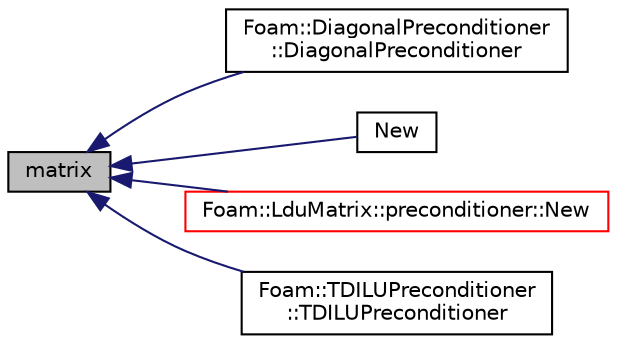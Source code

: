 digraph "matrix"
{
  bgcolor="transparent";
  edge [fontname="Helvetica",fontsize="10",labelfontname="Helvetica",labelfontsize="10"];
  node [fontname="Helvetica",fontsize="10",shape=record];
  rankdir="LR";
  Node1 [label="matrix",height=0.2,width=0.4,color="black", fillcolor="grey75", style="filled" fontcolor="black"];
  Node1 -> Node2 [dir="back",color="midnightblue",fontsize="10",style="solid",fontname="Helvetica"];
  Node2 [label="Foam::DiagonalPreconditioner\l::DiagonalPreconditioner",height=0.2,width=0.4,color="black",URL="$classFoam_1_1DiagonalPreconditioner.html#a7b3e869f2f837a375f12fdb01759bb3e",tooltip="Construct from matrix components and preconditioner data dictionary. "];
  Node1 -> Node3 [dir="back",color="midnightblue",fontsize="10",style="solid",fontname="Helvetica"];
  Node3 [label="New",height=0.2,width=0.4,color="black",URL="$classFoam_1_1LduMatrix_1_1solver.html#aa83e6f17133f94a5c4bb906a4991ceed",tooltip="Return a new solver. "];
  Node1 -> Node4 [dir="back",color="midnightblue",fontsize="10",style="solid",fontname="Helvetica"];
  Node4 [label="Foam::LduMatrix::preconditioner::New",height=0.2,width=0.4,color="red",URL="$classFoam_1_1LduMatrix_1_1preconditioner.html#a4257276d926b070fe4114b5eb4fbd8f0",tooltip="Return a new preconditioner. "];
  Node1 -> Node5 [dir="back",color="midnightblue",fontsize="10",style="solid",fontname="Helvetica"];
  Node5 [label="Foam::TDILUPreconditioner\l::TDILUPreconditioner",height=0.2,width=0.4,color="black",URL="$classFoam_1_1TDILUPreconditioner.html#a83033f343d8a210d84737857afb069b8",tooltip="Construct from matrix components and preconditioner data dictionary. "];
}
